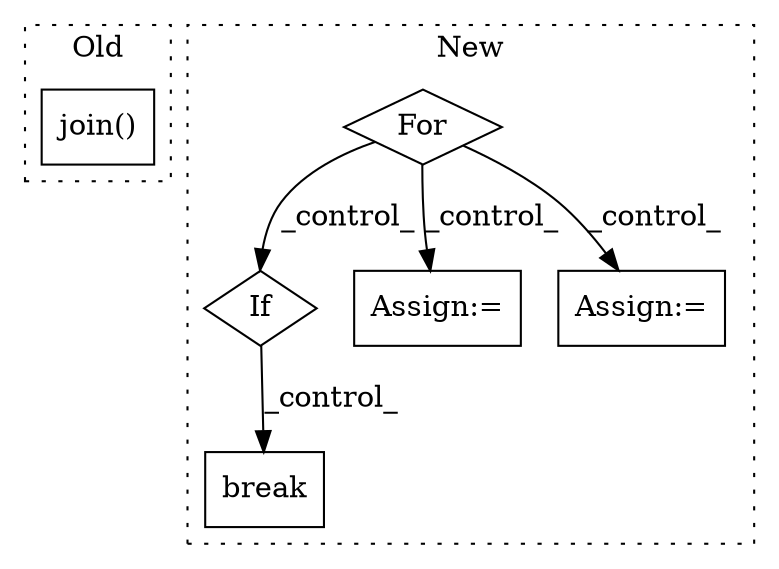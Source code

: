 digraph G {
subgraph cluster0 {
1 [label="join()" a="75" s="21980,22030" l="13,1" shape="box"];
label = "Old";
style="dotted";
}
subgraph cluster1 {
2 [label="break" a="94" s="22702" l="5" shape="box"];
3 [label="If" a="96" s="22520" l="0" shape="diamond"];
4 [label="Assign:=" a="68" s="22257" l="3" shape="box"];
5 [label="Assign:=" a="68" s="21857" l="3" shape="box"];
6 [label="For" a="107" s="21772,21792" l="4,14" shape="diamond"];
label = "New";
style="dotted";
}
3 -> 2 [label="_control_"];
6 -> 4 [label="_control_"];
6 -> 5 [label="_control_"];
6 -> 3 [label="_control_"];
}